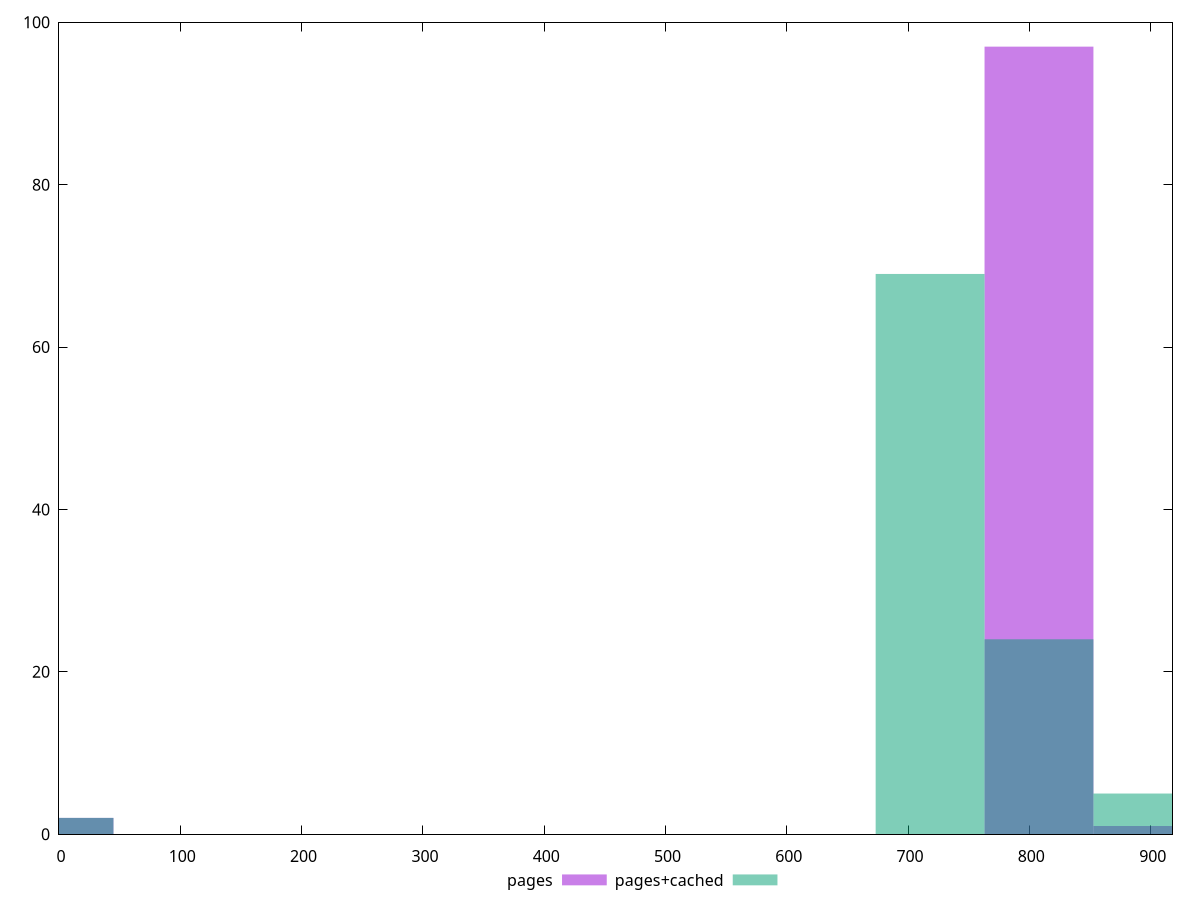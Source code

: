 reset

$pages <<EOF
0 2
897.6965895644389 1
807.926930607995 97
EOF

$pagesCached <<EOF
0 2
897.6965895644389 5
718.1572716515511 69
807.926930607995 24
EOF

set key outside below
set boxwidth 89.76965895644389
set xrange [0:918]
set yrange [0:100]
set trange [0:100]
set style fill transparent solid 0.5 noborder
set terminal svg size 640, 500 enhanced background rgb 'white'
set output "report_00019_2021-02-10T18-14-37.922Z//uses-rel-preload/comparison/histogram/0_vs_1.svg"

plot $pages title "pages" with boxes, \
     $pagesCached title "pages+cached" with boxes

reset

